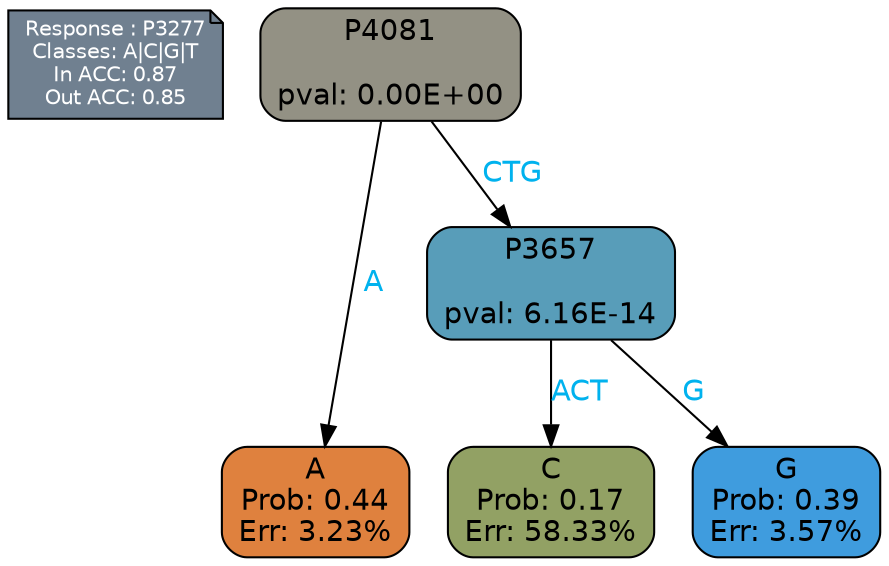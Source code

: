 digraph Tree {
node [shape=box, style="filled, rounded", color="black", fontname=helvetica] ;
graph [ranksep=equally, splines=polylines, bgcolor=transparent, dpi=600] ;
edge [fontname=helvetica] ;
LEGEND [label="Response : P3277
Classes: A|C|G|T
In ACC: 0.87
Out ACC: 0.85
",shape=note,align=left,style=filled,fillcolor="slategray",fontcolor="white",fontsize=10];1 [label="P4081

pval: 0.00E+00", fillcolor="#939184"] ;
2 [label="A
Prob: 0.44
Err: 3.23%", fillcolor="#df813e"] ;
3 [label="P3657

pval: 6.16E-14", fillcolor="#589db9"] ;
4 [label="C
Prob: 0.17
Err: 58.33%", fillcolor="#92a164"] ;
5 [label="G
Prob: 0.39
Err: 3.57%", fillcolor="#3f9cde"] ;
1 -> 2 [label="A",fontcolor=deepskyblue2] ;
1 -> 3 [label="CTG",fontcolor=deepskyblue2] ;
3 -> 4 [label="ACT",fontcolor=deepskyblue2] ;
3 -> 5 [label="G",fontcolor=deepskyblue2] ;
{rank = same; 2;4;5;}{rank = same; LEGEND;1;}}